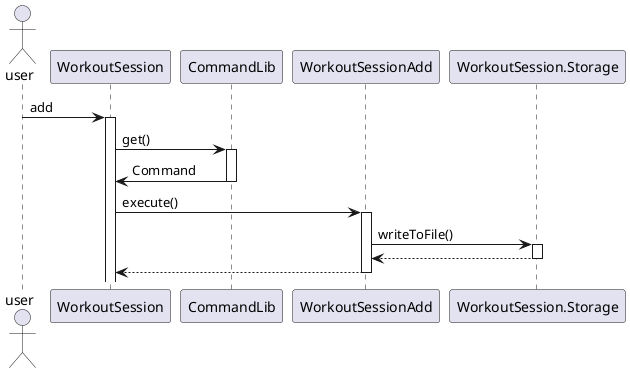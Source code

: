 @startuml
actor user
user -> WorkoutSession : add
activate WorkoutSession

WorkoutSession -> CommandLib : get()
activate CommandLib
CommandLib -> WorkoutSession : Command
deactivate CommandLib

WorkoutSession -> WorkoutSessionAdd : execute()
activate WorkoutSessionAdd

WorkoutSessionAdd -> WorkoutSession.Storage : writeToFile()
activate WorkoutSession.Storage
WorkoutSession.Storage --> WorkoutSessionAdd
deactivate WorkoutSession.Storage

WorkoutSessionAdd --> WorkoutSession
deactivate WorkoutSessionAdd
@enduml
